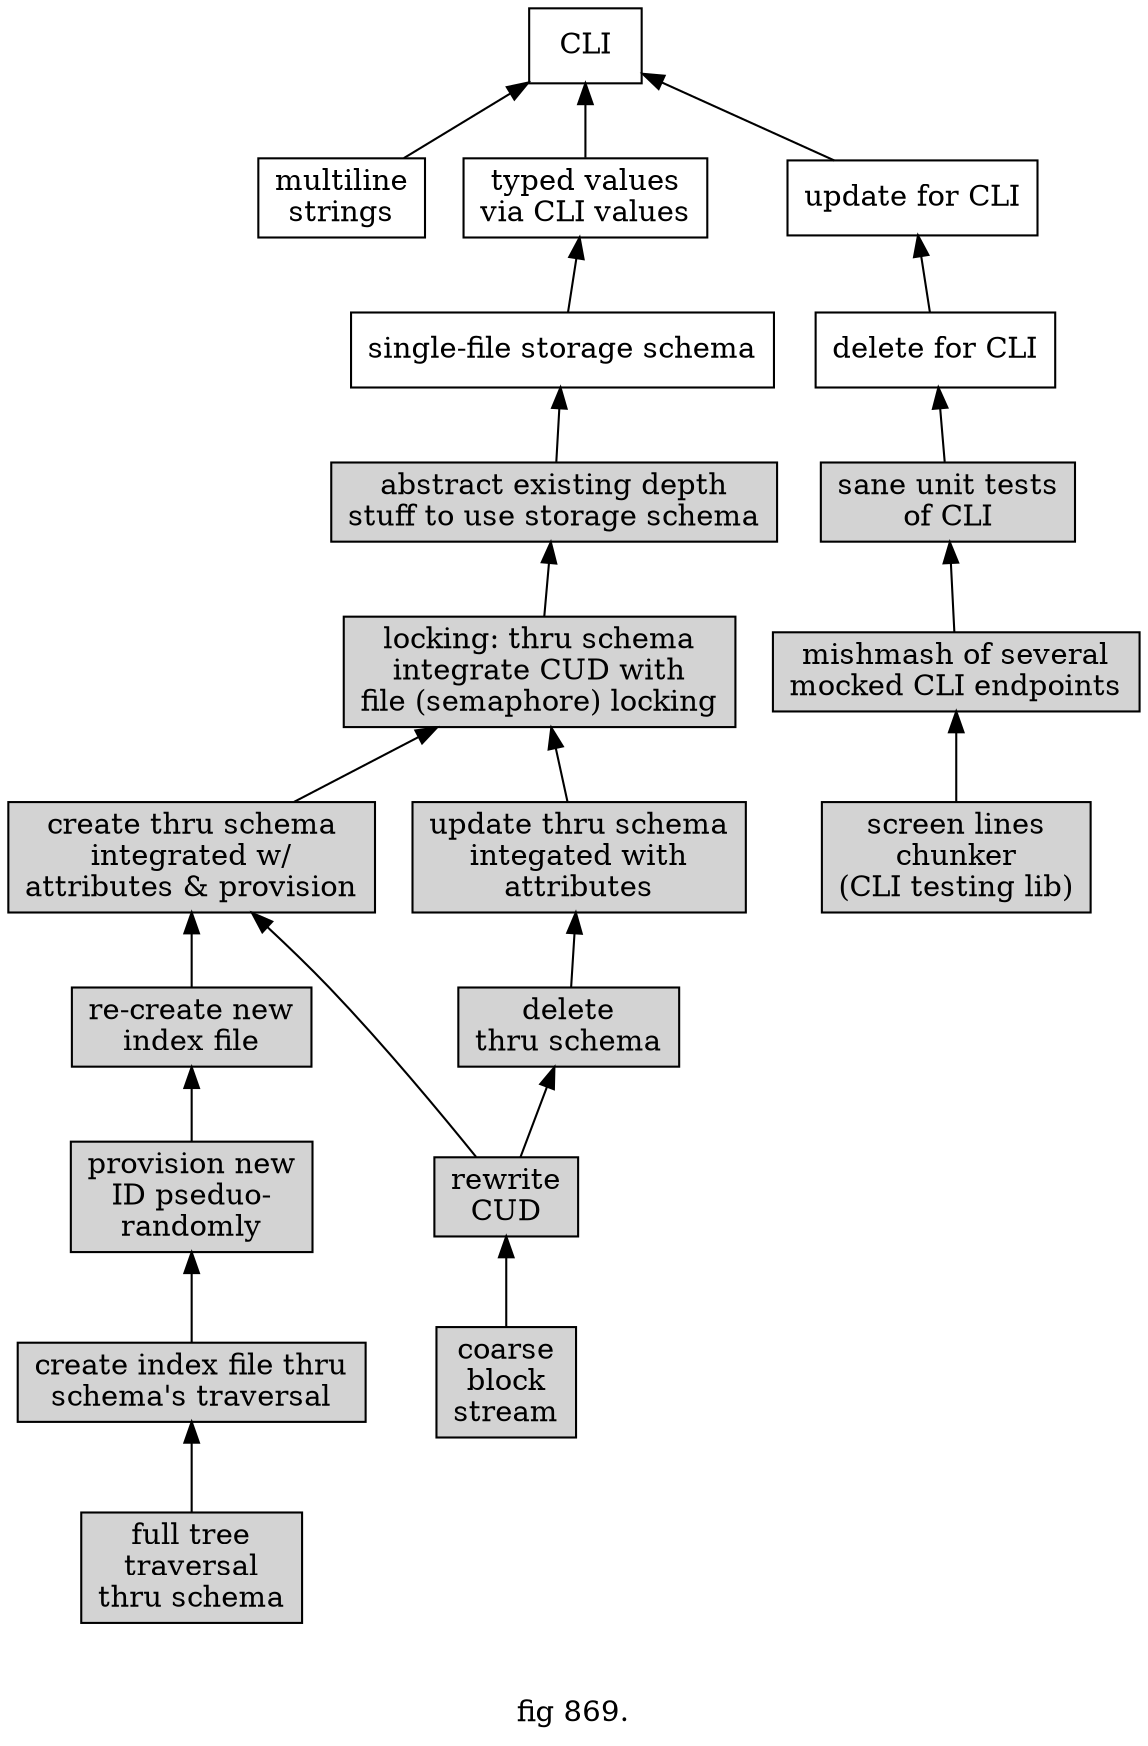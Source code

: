 digraph g {
rankdir=BT
node[shape=rect]

944[label="CLI"]
852->944
844->944
617->944


852[label="multiline\nstrings"]


/*
812[label=" for CLI"]
747[label=" for CLI"]
682[label=" for CLI"]
*/
617[label="update for CLI"]
552->617
552[label="delete for CLI"]

487->552
487[label="sane unit tests\nof CLI" style=filled]
422->487
422[label="mishmash of several\nmocked CLI endpoints" style=filled]
410->422
410[label="screen lines\nchunker\n(CLI testing lib)" style=filled]


844[label="typed values\nvia CLI values"]
756->844

756[label="single-file storage schema"]
752->756

752[label="abstract existing depth\nstuff to use storage schema" style=filled]
389->752


389[label="locking: thru schema\nintegrate CUD with\nfile (semaphore) locking" style=filled]
633->389
187->389


633[label="create thru schema\nintegrated w/\nattributes & provision" style=filled]
500->633
167->633
500[label="re-create new\nindex file" style=filled]
480->500
480[label="provision new\nID pseduo-\nrandomly" style=filled]
722->480
722[label="create index file thru\nschema's traversal" style=filled]
460->722
460[label="full tree\ntraversal\nthru schema" style=filled]


187[label="update thru schema\nintegated with\nattributes" style=filled]
833->187


833[label="delete\nthru schema" style=filled]
167->833


167[label="rewrite\nCUD" style=filled]
056->167
056[label="coarse\nblock\nstream" style=filled]


label="

fig 869."
}
/*
#born.
*/
